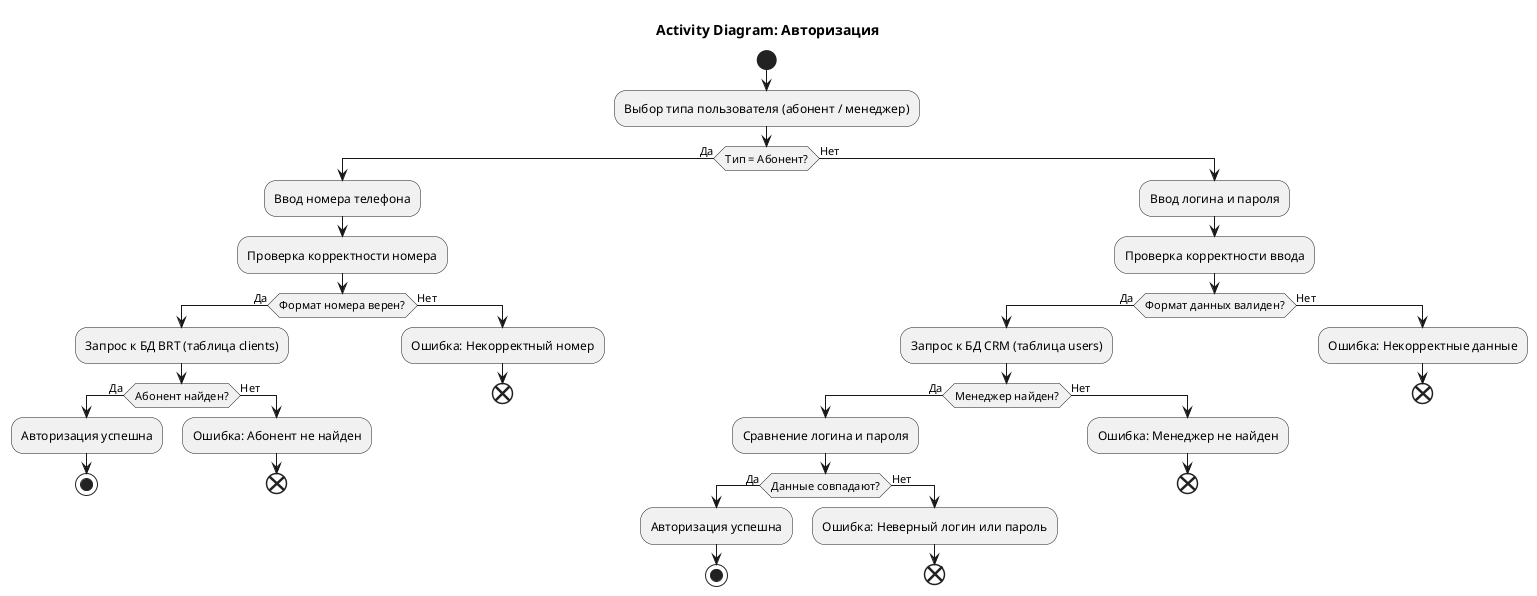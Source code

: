 @startuml
title: Activity Diagram: Авторизация

start
:Выбор типа пользователя (абонент / менеджер);
if (Тип = Абонент?) then (Да)
  :Ввод номера телефона;
  :Проверка корректности номера;

  if (Формат номера верен?) then (Да)
    :Запрос к БД BRT (таблица clients);
    if (Абонент найден?) then (Да)
      :Авторизация успешна;
      stop
    else (Нет)
      :Ошибка: Абонент не найден;
      end
    endif
  else (Нет)
    :Ошибка: Некорректный номер;
    end
  endif
else (Нет)
  :Ввод логина и пароля;
  :Проверка корректности ввода;

  if (Формат данных валиден?) then (Да)
    :Запрос к БД CRM (таблица users);
    if (Менеджер найден?) then (Да)
      :Сравнение логина и пароля;
      if (Данные совпадают?) then (Да)
        :Авторизация успешна;
        stop
      else (Нет)
        :Ошибка: Неверный логин или пароль;
        end
      endif
    else (Нет)
      :Ошибка: Менеджер не найден;
      end
    endif
  else (Нет)
    :Ошибка: Некорректные данные;
    end
  endif
endif
@enduml
